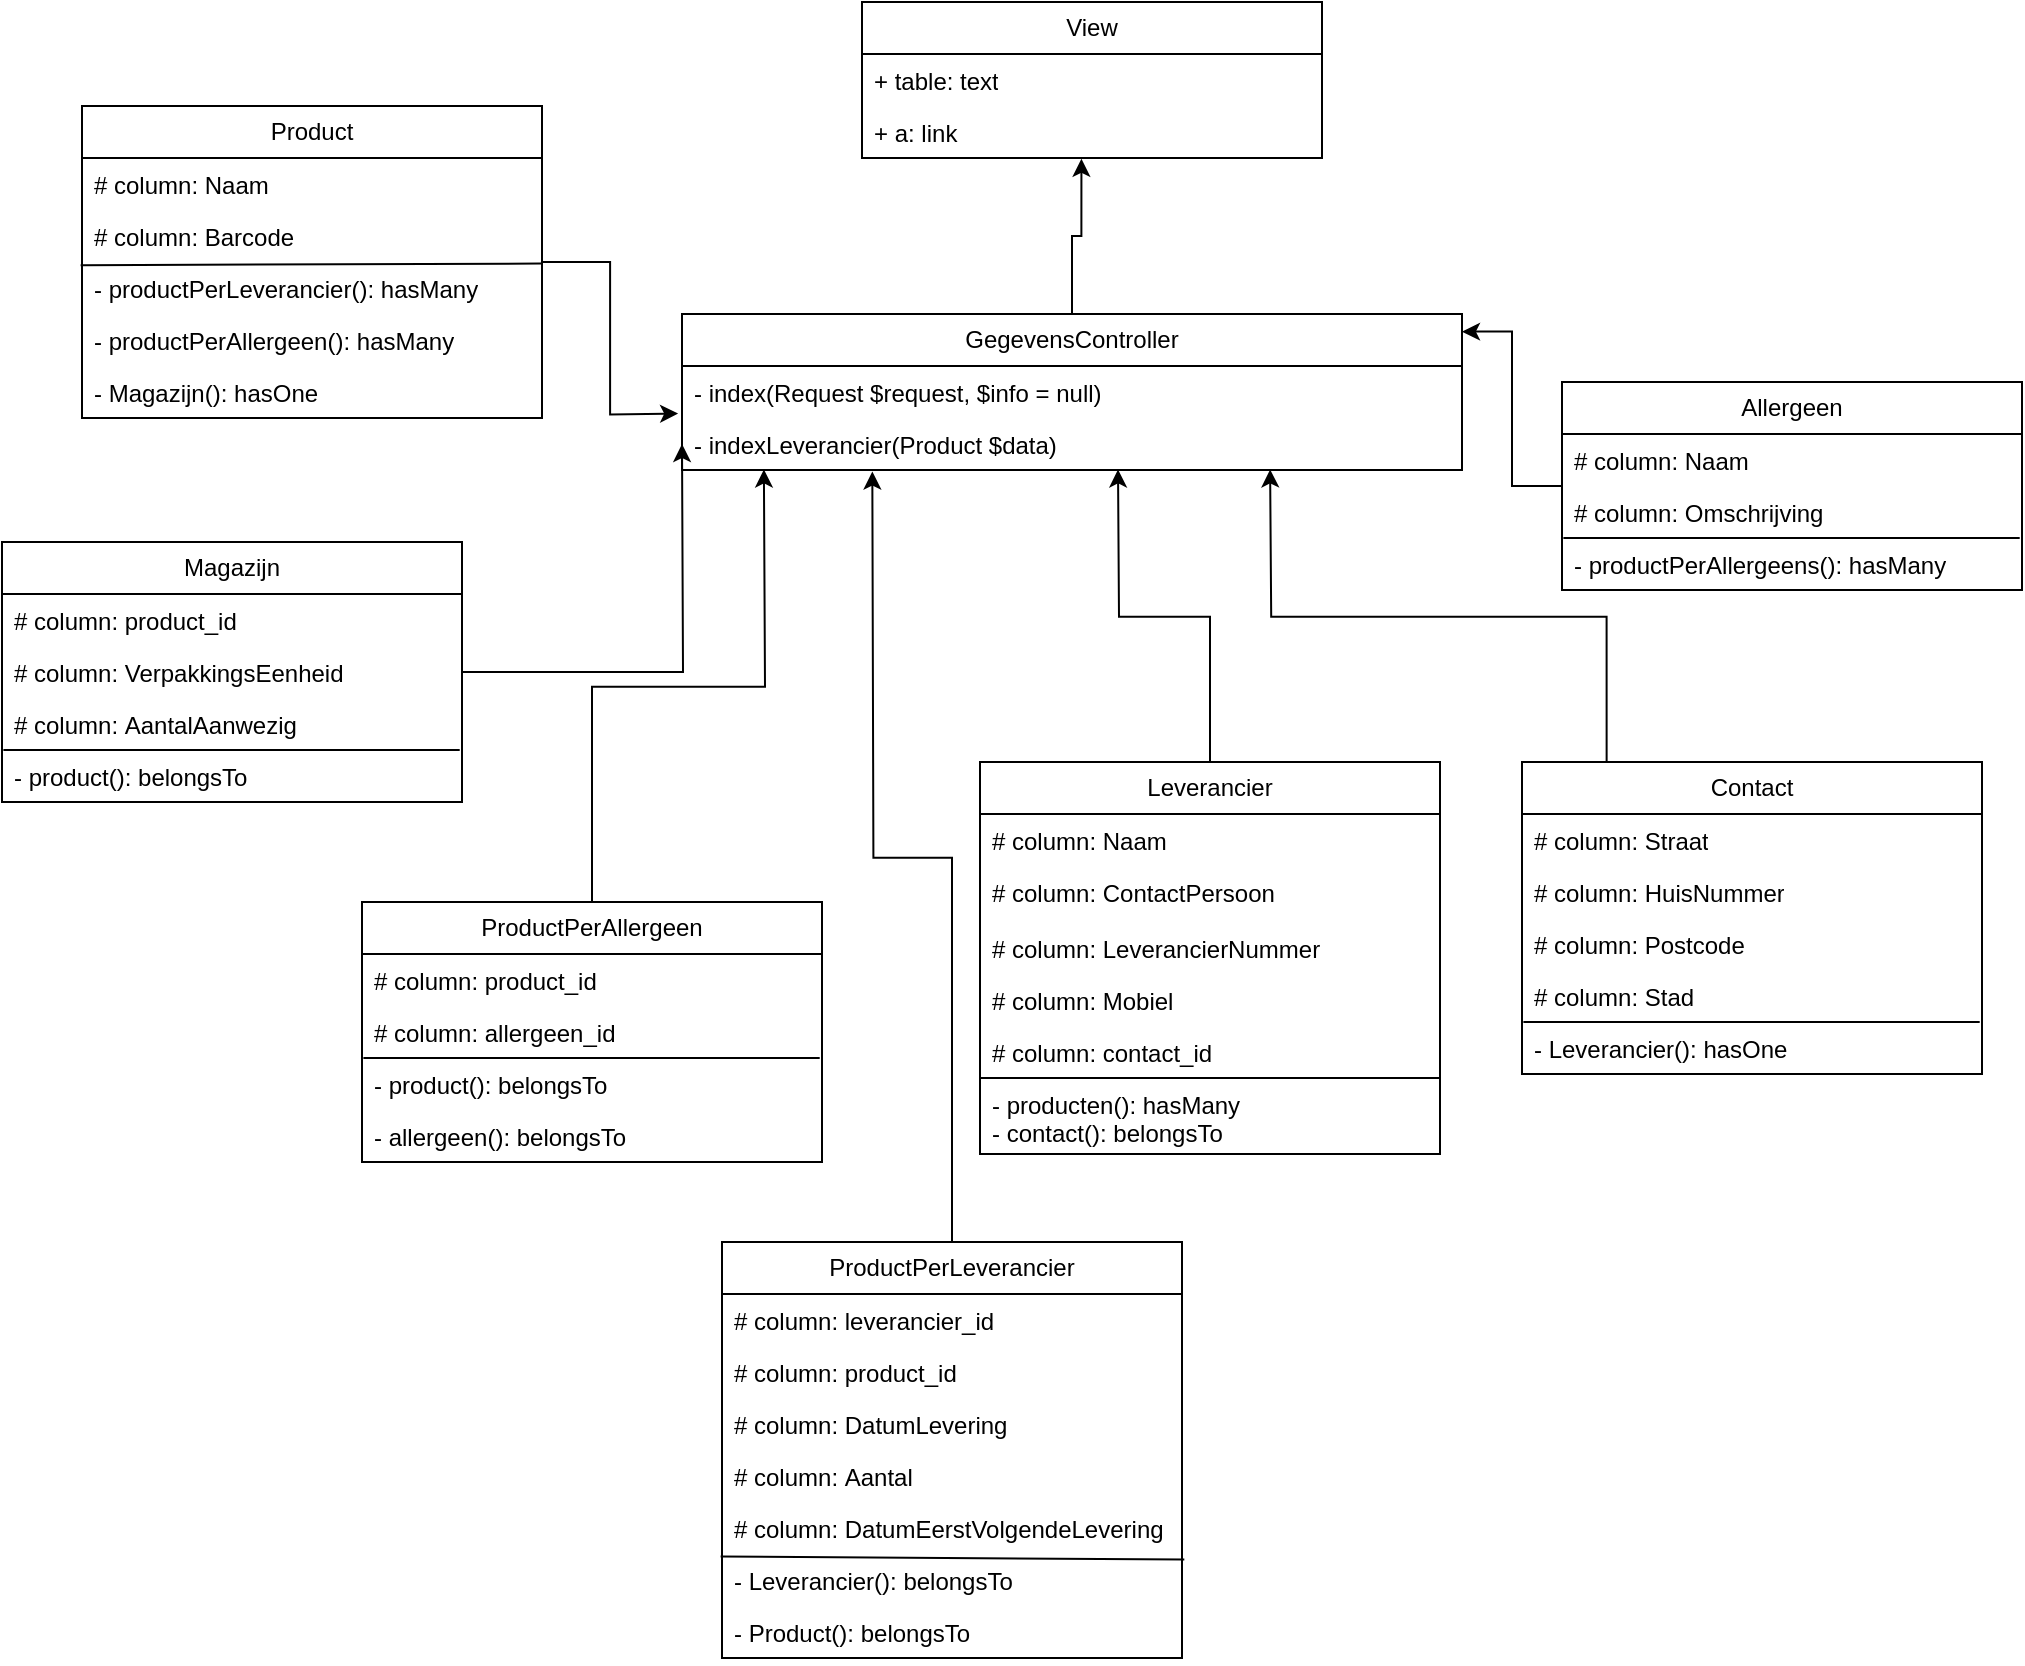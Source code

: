 <mxfile version="24.3.1" type="device">
  <diagram name="Pagina-1" id="fQ11FkxAPbvqYKmtSipG">
    <mxGraphModel dx="2053" dy="669" grid="1" gridSize="10" guides="1" tooltips="1" connect="1" arrows="1" fold="1" page="1" pageScale="1" pageWidth="827" pageHeight="1169" math="0" shadow="0">
      <root>
        <mxCell id="0" />
        <mxCell id="1" parent="0" />
        <mxCell id="WNB-Z4tBWGZf17d2bO29-22" value="Allergeen" style="swimlane;fontStyle=0;childLayout=stackLayout;horizontal=1;startSize=26;fillColor=none;horizontalStack=0;resizeParent=1;resizeParentMax=0;resizeLast=0;collapsible=1;marginBottom=0;whiteSpace=wrap;html=1;" parent="1" vertex="1">
          <mxGeometry x="590" y="330" width="230" height="104" as="geometry" />
        </mxCell>
        <mxCell id="WNB-Z4tBWGZf17d2bO29-23" value="# column: Naam" style="text;strokeColor=none;fillColor=none;align=left;verticalAlign=top;spacingLeft=4;spacingRight=4;overflow=hidden;rotatable=0;points=[[0,0.5],[1,0.5]];portConstraint=eastwest;whiteSpace=wrap;html=1;" parent="WNB-Z4tBWGZf17d2bO29-22" vertex="1">
          <mxGeometry y="26" width="230" height="26" as="geometry" />
        </mxCell>
        <mxCell id="WNB-Z4tBWGZf17d2bO29-24" value="# column: Omschrijving" style="text;strokeColor=none;fillColor=none;align=left;verticalAlign=top;spacingLeft=4;spacingRight=4;overflow=hidden;rotatable=0;points=[[0,0.5],[1,0.5]];portConstraint=eastwest;whiteSpace=wrap;html=1;" parent="WNB-Z4tBWGZf17d2bO29-22" vertex="1">
          <mxGeometry y="52" width="230" height="26" as="geometry" />
        </mxCell>
        <mxCell id="WNB-Z4tBWGZf17d2bO29-25" value="- productPerAllergeens(): hasMany" style="text;strokeColor=none;fillColor=none;align=left;verticalAlign=top;spacingLeft=4;spacingRight=4;overflow=hidden;rotatable=0;points=[[0,0.5],[1,0.5]];portConstraint=eastwest;whiteSpace=wrap;html=1;" parent="WNB-Z4tBWGZf17d2bO29-22" vertex="1">
          <mxGeometry y="78" width="230" height="26" as="geometry" />
        </mxCell>
        <mxCell id="WNB-Z4tBWGZf17d2bO29-128" value="" style="endArrow=none;html=1;rounded=0;entryX=0.995;entryY=0;entryDx=0;entryDy=0;entryPerimeter=0;exitX=0.003;exitY=0;exitDx=0;exitDy=0;exitPerimeter=0;" parent="WNB-Z4tBWGZf17d2bO29-22" source="WNB-Z4tBWGZf17d2bO29-25" target="WNB-Z4tBWGZf17d2bO29-25" edge="1">
          <mxGeometry width="50" height="50" relative="1" as="geometry">
            <mxPoint x="-100" y="180" as="sourcePoint" />
            <mxPoint x="-50" y="130" as="targetPoint" />
          </mxGeometry>
        </mxCell>
        <mxCell id="WNB-Z4tBWGZf17d2bO29-26" value="Leverancier" style="swimlane;fontStyle=0;childLayout=stackLayout;horizontal=1;startSize=26;fillColor=none;horizontalStack=0;resizeParent=1;resizeParentMax=0;resizeLast=0;collapsible=1;marginBottom=0;whiteSpace=wrap;html=1;" parent="1" vertex="1">
          <mxGeometry x="299" y="520" width="230" height="196" as="geometry">
            <mxRectangle x="490" y="200" width="100" height="30" as="alternateBounds" />
          </mxGeometry>
        </mxCell>
        <mxCell id="WNB-Z4tBWGZf17d2bO29-27" value="# column: Naam" style="text;strokeColor=none;fillColor=none;align=left;verticalAlign=top;spacingLeft=4;spacingRight=4;overflow=hidden;rotatable=0;points=[[0,0.5],[1,0.5]];portConstraint=eastwest;whiteSpace=wrap;html=1;" parent="WNB-Z4tBWGZf17d2bO29-26" vertex="1">
          <mxGeometry y="26" width="230" height="26" as="geometry" />
        </mxCell>
        <mxCell id="WNB-Z4tBWGZf17d2bO29-28" value="# column:&amp;nbsp;ContactPersoon" style="text;strokeColor=none;fillColor=none;align=left;verticalAlign=top;spacingLeft=4;spacingRight=4;overflow=hidden;rotatable=0;points=[[0,0.5],[1,0.5]];portConstraint=eastwest;whiteSpace=wrap;html=1;" parent="WNB-Z4tBWGZf17d2bO29-26" vertex="1">
          <mxGeometry y="52" width="230" height="28" as="geometry" />
        </mxCell>
        <mxCell id="WNB-Z4tBWGZf17d2bO29-69" value="# column:&amp;nbsp;LeverancierNummer" style="text;strokeColor=none;fillColor=none;align=left;verticalAlign=top;spacingLeft=4;spacingRight=4;overflow=hidden;rotatable=0;points=[[0,0.5],[1,0.5]];portConstraint=eastwest;whiteSpace=wrap;html=1;" parent="WNB-Z4tBWGZf17d2bO29-26" vertex="1">
          <mxGeometry y="80" width="230" height="26" as="geometry" />
        </mxCell>
        <mxCell id="WNB-Z4tBWGZf17d2bO29-70" value="# column:&amp;nbsp;Mobiel" style="text;strokeColor=none;fillColor=none;align=left;verticalAlign=top;spacingLeft=4;spacingRight=4;overflow=hidden;rotatable=0;points=[[0,0.5],[1,0.5]];portConstraint=eastwest;whiteSpace=wrap;html=1;" parent="WNB-Z4tBWGZf17d2bO29-26" vertex="1">
          <mxGeometry y="106" width="230" height="26" as="geometry" />
        </mxCell>
        <mxCell id="XSea6OqEM6iKWTTFGFrQ-8" value="# column: contact_id" style="text;strokeColor=none;fillColor=none;align=left;verticalAlign=top;spacingLeft=4;spacingRight=4;overflow=hidden;rotatable=0;points=[[0,0.5],[1,0.5]];portConstraint=eastwest;whiteSpace=wrap;html=1;" parent="WNB-Z4tBWGZf17d2bO29-26" vertex="1">
          <mxGeometry y="132" width="230" height="26" as="geometry" />
        </mxCell>
        <mxCell id="WNB-Z4tBWGZf17d2bO29-29" value="- producten(): hasMany&lt;div&gt;- contact(): belongsTo&lt;/div&gt;" style="text;strokeColor=none;fillColor=none;align=left;verticalAlign=top;spacingLeft=4;spacingRight=4;overflow=hidden;rotatable=0;points=[[0,0.5],[1,0.5]];portConstraint=eastwest;whiteSpace=wrap;html=1;" parent="WNB-Z4tBWGZf17d2bO29-26" vertex="1">
          <mxGeometry y="158" width="230" height="38" as="geometry" />
        </mxCell>
        <mxCell id="WNB-Z4tBWGZf17d2bO29-127" value="" style="endArrow=none;html=1;rounded=0;entryX=1.002;entryY=0;entryDx=0;entryDy=0;entryPerimeter=0;exitX=0;exitY=0;exitDx=0;exitDy=0;exitPerimeter=0;" parent="WNB-Z4tBWGZf17d2bO29-26" source="WNB-Z4tBWGZf17d2bO29-29" target="WNB-Z4tBWGZf17d2bO29-29" edge="1">
          <mxGeometry width="50" height="50" relative="1" as="geometry">
            <mxPoint x="-100" y="210" as="sourcePoint" />
            <mxPoint x="-50" y="160" as="targetPoint" />
          </mxGeometry>
        </mxCell>
        <mxCell id="WNB-Z4tBWGZf17d2bO29-31" value="Magazijn" style="swimlane;fontStyle=0;childLayout=stackLayout;horizontal=1;startSize=26;fillColor=none;horizontalStack=0;resizeParent=1;resizeParentMax=0;resizeLast=0;collapsible=1;marginBottom=0;whiteSpace=wrap;html=1;" parent="1" vertex="1">
          <mxGeometry x="-190" y="410" width="230" height="130" as="geometry" />
        </mxCell>
        <mxCell id="WNB-Z4tBWGZf17d2bO29-32" value="# column: product_id" style="text;strokeColor=none;fillColor=none;align=left;verticalAlign=top;spacingLeft=4;spacingRight=4;overflow=hidden;rotatable=0;points=[[0,0.5],[1,0.5]];portConstraint=eastwest;whiteSpace=wrap;html=1;" parent="WNB-Z4tBWGZf17d2bO29-31" vertex="1">
          <mxGeometry y="26" width="230" height="26" as="geometry" />
        </mxCell>
        <mxCell id="WNB-Z4tBWGZf17d2bO29-71" value="# column:&amp;nbsp;VerpakkingsEenheid" style="text;strokeColor=none;fillColor=none;align=left;verticalAlign=top;spacingLeft=4;spacingRight=4;overflow=hidden;rotatable=0;points=[[0,0.5],[1,0.5]];portConstraint=eastwest;whiteSpace=wrap;html=1;" parent="WNB-Z4tBWGZf17d2bO29-31" vertex="1">
          <mxGeometry y="52" width="230" height="26" as="geometry" />
        </mxCell>
        <mxCell id="WNB-Z4tBWGZf17d2bO29-72" value="# column:&amp;nbsp;AantalAanwezig" style="text;strokeColor=none;fillColor=none;align=left;verticalAlign=top;spacingLeft=4;spacingRight=4;overflow=hidden;rotatable=0;points=[[0,0.5],[1,0.5]];portConstraint=eastwest;whiteSpace=wrap;html=1;" parent="WNB-Z4tBWGZf17d2bO29-31" vertex="1">
          <mxGeometry y="78" width="230" height="26" as="geometry" />
        </mxCell>
        <mxCell id="WNB-Z4tBWGZf17d2bO29-82" value="- product(): belongsTo" style="text;strokeColor=none;fillColor=none;align=left;verticalAlign=top;spacingLeft=4;spacingRight=4;overflow=hidden;rotatable=0;points=[[0,0.5],[1,0.5]];portConstraint=eastwest;whiteSpace=wrap;html=1;" parent="WNB-Z4tBWGZf17d2bO29-31" vertex="1">
          <mxGeometry y="104" width="230" height="26" as="geometry" />
        </mxCell>
        <mxCell id="WNB-Z4tBWGZf17d2bO29-126" value="" style="endArrow=none;html=1;rounded=0;entryX=0.995;entryY=0;entryDx=0;entryDy=0;entryPerimeter=0;exitX=0.003;exitY=0;exitDx=0;exitDy=0;exitPerimeter=0;" parent="WNB-Z4tBWGZf17d2bO29-31" source="WNB-Z4tBWGZf17d2bO29-82" target="WNB-Z4tBWGZf17d2bO29-82" edge="1">
          <mxGeometry width="50" height="50" relative="1" as="geometry">
            <mxPoint x="-100" y="70" as="sourcePoint" />
            <mxPoint x="-50" y="20" as="targetPoint" />
          </mxGeometry>
        </mxCell>
        <mxCell id="WNB-Z4tBWGZf17d2bO29-36" value="View" style="swimlane;fontStyle=0;childLayout=stackLayout;horizontal=1;startSize=26;fillColor=none;horizontalStack=0;resizeParent=1;resizeParentMax=0;resizeLast=0;collapsible=1;marginBottom=0;whiteSpace=wrap;html=1;" parent="1" vertex="1">
          <mxGeometry x="240" y="140" width="230" height="78" as="geometry" />
        </mxCell>
        <mxCell id="WNB-Z4tBWGZf17d2bO29-37" value="+ table: text" style="text;strokeColor=none;fillColor=none;align=left;verticalAlign=top;spacingLeft=4;spacingRight=4;overflow=hidden;rotatable=0;points=[[0,0.5],[1,0.5]];portConstraint=eastwest;whiteSpace=wrap;html=1;" parent="WNB-Z4tBWGZf17d2bO29-36" vertex="1">
          <mxGeometry y="26" width="230" height="26" as="geometry" />
        </mxCell>
        <mxCell id="WNB-Z4tBWGZf17d2bO29-132" value="+ a: link" style="text;strokeColor=none;fillColor=none;align=left;verticalAlign=top;spacingLeft=4;spacingRight=4;overflow=hidden;rotatable=0;points=[[0,0.5],[1,0.5]];portConstraint=eastwest;whiteSpace=wrap;html=1;" parent="WNB-Z4tBWGZf17d2bO29-36" vertex="1">
          <mxGeometry y="52" width="230" height="26" as="geometry" />
        </mxCell>
        <mxCell id="WNB-Z4tBWGZf17d2bO29-53" value="Product" style="swimlane;fontStyle=0;childLayout=stackLayout;horizontal=1;startSize=26;fillColor=none;horizontalStack=0;resizeParent=1;resizeParentMax=0;resizeLast=0;collapsible=1;marginBottom=0;whiteSpace=wrap;html=1;" parent="1" vertex="1">
          <mxGeometry x="-150" y="192" width="230" height="156" as="geometry" />
        </mxCell>
        <mxCell id="WNB-Z4tBWGZf17d2bO29-54" value="# column:&amp;nbsp;Naam" style="text;strokeColor=none;fillColor=none;align=left;verticalAlign=top;spacingLeft=4;spacingRight=4;overflow=hidden;rotatable=0;points=[[0,0.5],[1,0.5]];portConstraint=eastwest;whiteSpace=wrap;html=1;" parent="WNB-Z4tBWGZf17d2bO29-53" vertex="1">
          <mxGeometry y="26" width="230" height="26" as="geometry" />
        </mxCell>
        <mxCell id="WNB-Z4tBWGZf17d2bO29-73" value="# column:&amp;nbsp;Barcode" style="text;strokeColor=none;fillColor=none;align=left;verticalAlign=top;spacingLeft=4;spacingRight=4;overflow=hidden;rotatable=0;points=[[0,0.5],[1,0.5]];portConstraint=eastwest;whiteSpace=wrap;html=1;" parent="WNB-Z4tBWGZf17d2bO29-53" vertex="1">
          <mxGeometry y="52" width="230" height="26" as="geometry" />
        </mxCell>
        <mxCell id="WNB-Z4tBWGZf17d2bO29-83" value="- productPerLeverancier(): hasMany" style="text;strokeColor=none;fillColor=none;align=left;verticalAlign=top;spacingLeft=4;spacingRight=4;overflow=hidden;rotatable=0;points=[[0,0.5],[1,0.5]];portConstraint=eastwest;whiteSpace=wrap;html=1;" parent="WNB-Z4tBWGZf17d2bO29-53" vertex="1">
          <mxGeometry y="78" width="230" height="26" as="geometry" />
        </mxCell>
        <mxCell id="WNB-Z4tBWGZf17d2bO29-84" value="- productPerAllergeen(): hasMany" style="text;strokeColor=none;fillColor=none;align=left;verticalAlign=top;spacingLeft=4;spacingRight=4;overflow=hidden;rotatable=0;points=[[0,0.5],[1,0.5]];portConstraint=eastwest;whiteSpace=wrap;html=1;" parent="WNB-Z4tBWGZf17d2bO29-53" vertex="1">
          <mxGeometry y="104" width="230" height="26" as="geometry" />
        </mxCell>
        <mxCell id="WNB-Z4tBWGZf17d2bO29-85" value="- Magazijn(): hasOne" style="text;strokeColor=none;fillColor=none;align=left;verticalAlign=top;spacingLeft=4;spacingRight=4;overflow=hidden;rotatable=0;points=[[0,0.5],[1,0.5]];portConstraint=eastwest;whiteSpace=wrap;html=1;" parent="WNB-Z4tBWGZf17d2bO29-53" vertex="1">
          <mxGeometry y="130" width="230" height="26" as="geometry" />
        </mxCell>
        <mxCell id="WNB-Z4tBWGZf17d2bO29-125" value="" style="endArrow=none;html=1;rounded=0;entryX=0.998;entryY=0.031;entryDx=0;entryDy=0;entryPerimeter=0;exitX=-0.003;exitY=1.062;exitDx=0;exitDy=0;exitPerimeter=0;" parent="WNB-Z4tBWGZf17d2bO29-53" source="WNB-Z4tBWGZf17d2bO29-73" target="WNB-Z4tBWGZf17d2bO29-83" edge="1">
          <mxGeometry width="50" height="50" relative="1" as="geometry">
            <mxPoint x="-30" y="50" as="sourcePoint" />
            <mxPoint x="-60" y="120" as="targetPoint" />
          </mxGeometry>
        </mxCell>
        <mxCell id="WNB-Z4tBWGZf17d2bO29-62" value="ProductPerLeverancier" style="swimlane;fontStyle=0;childLayout=stackLayout;horizontal=1;startSize=26;fillColor=none;horizontalStack=0;resizeParent=1;resizeParentMax=0;resizeLast=0;collapsible=1;marginBottom=0;whiteSpace=wrap;html=1;" parent="1" vertex="1">
          <mxGeometry x="170" y="760" width="230" height="208" as="geometry">
            <mxRectangle x="560" y="840" width="160" height="30" as="alternateBounds" />
          </mxGeometry>
        </mxCell>
        <mxCell id="XSea6OqEM6iKWTTFGFrQ-18" value="# column:&amp;nbsp;leverancier_id" style="text;strokeColor=none;fillColor=none;align=left;verticalAlign=top;spacingLeft=4;spacingRight=4;overflow=hidden;rotatable=0;points=[[0,0.5],[1,0.5]];portConstraint=eastwest;whiteSpace=wrap;html=1;" parent="WNB-Z4tBWGZf17d2bO29-62" vertex="1">
          <mxGeometry y="26" width="230" height="26" as="geometry" />
        </mxCell>
        <mxCell id="XSea6OqEM6iKWTTFGFrQ-19" value="# column:&amp;nbsp;product_id" style="text;strokeColor=none;fillColor=none;align=left;verticalAlign=top;spacingLeft=4;spacingRight=4;overflow=hidden;rotatable=0;points=[[0,0.5],[1,0.5]];portConstraint=eastwest;whiteSpace=wrap;html=1;" parent="WNB-Z4tBWGZf17d2bO29-62" vertex="1">
          <mxGeometry y="52" width="230" height="26" as="geometry" />
        </mxCell>
        <mxCell id="WNB-Z4tBWGZf17d2bO29-87" value="# column:&amp;nbsp;DatumLevering" style="text;strokeColor=none;fillColor=none;align=left;verticalAlign=top;spacingLeft=4;spacingRight=4;overflow=hidden;rotatable=0;points=[[0,0.5],[1,0.5]];portConstraint=eastwest;whiteSpace=wrap;html=1;" parent="WNB-Z4tBWGZf17d2bO29-62" vertex="1">
          <mxGeometry y="78" width="230" height="26" as="geometry" />
        </mxCell>
        <mxCell id="WNB-Z4tBWGZf17d2bO29-89" value="# column:&amp;nbsp;Aantal" style="text;strokeColor=none;fillColor=none;align=left;verticalAlign=top;spacingLeft=4;spacingRight=4;overflow=hidden;rotatable=0;points=[[0,0.5],[1,0.5]];portConstraint=eastwest;whiteSpace=wrap;html=1;" parent="WNB-Z4tBWGZf17d2bO29-62" vertex="1">
          <mxGeometry y="104" width="230" height="26" as="geometry" />
        </mxCell>
        <mxCell id="WNB-Z4tBWGZf17d2bO29-92" value="# column:&amp;nbsp;DatumEerstVolgendeLevering" style="text;strokeColor=none;fillColor=none;align=left;verticalAlign=top;spacingLeft=4;spacingRight=4;overflow=hidden;rotatable=0;points=[[0,0.5],[1,0.5]];portConstraint=eastwest;whiteSpace=wrap;html=1;glass=1;" parent="WNB-Z4tBWGZf17d2bO29-62" vertex="1">
          <mxGeometry y="130" width="230" height="26" as="geometry" />
        </mxCell>
        <mxCell id="WNB-Z4tBWGZf17d2bO29-91" value="- Leverancier(): belongsTo" style="text;strokeColor=none;fillColor=none;align=left;verticalAlign=top;spacingLeft=4;spacingRight=4;overflow=hidden;rotatable=0;points=[[0,0.5],[1,0.5]];portConstraint=eastwest;whiteSpace=wrap;html=1;" parent="WNB-Z4tBWGZf17d2bO29-62" vertex="1">
          <mxGeometry y="156" width="230" height="26" as="geometry" />
        </mxCell>
        <mxCell id="WNB-Z4tBWGZf17d2bO29-90" value="- Product(): belongsTo" style="text;strokeColor=none;fillColor=none;align=left;verticalAlign=top;spacingLeft=4;spacingRight=4;overflow=hidden;rotatable=0;points=[[0,0.5],[1,0.5]];portConstraint=eastwest;whiteSpace=wrap;html=1;" parent="WNB-Z4tBWGZf17d2bO29-62" vertex="1">
          <mxGeometry y="182" width="230" height="26" as="geometry" />
        </mxCell>
        <mxCell id="WNB-Z4tBWGZf17d2bO29-124" value="" style="endArrow=none;html=1;rounded=0;exitX=-0.003;exitY=0.046;exitDx=0;exitDy=0;exitPerimeter=0;entryX=1.005;entryY=0.108;entryDx=0;entryDy=0;entryPerimeter=0;" parent="WNB-Z4tBWGZf17d2bO29-62" source="WNB-Z4tBWGZf17d2bO29-91" target="WNB-Z4tBWGZf17d2bO29-91" edge="1">
          <mxGeometry width="50" height="50" relative="1" as="geometry">
            <mxPoint x="-100" y="-30" as="sourcePoint" />
            <mxPoint x="250" y="80" as="targetPoint" />
          </mxGeometry>
        </mxCell>
        <mxCell id="WNB-Z4tBWGZf17d2bO29-93" value="GegevensController" style="swimlane;fontStyle=0;childLayout=stackLayout;horizontal=1;startSize=26;fillColor=none;horizontalStack=0;resizeParent=1;resizeParentMax=0;resizeLast=0;collapsible=1;marginBottom=0;whiteSpace=wrap;html=1;" parent="1" vertex="1">
          <mxGeometry x="150" y="296" width="390" height="78" as="geometry" />
        </mxCell>
        <mxCell id="WNB-Z4tBWGZf17d2bO29-94" value="- index(Request $request, $info = null)" style="text;strokeColor=none;fillColor=none;align=left;verticalAlign=top;spacingLeft=4;spacingRight=4;overflow=hidden;rotatable=0;points=[[0,0.5],[1,0.5]];portConstraint=eastwest;whiteSpace=wrap;html=1;" parent="WNB-Z4tBWGZf17d2bO29-93" vertex="1">
          <mxGeometry y="26" width="390" height="26" as="geometry" />
        </mxCell>
        <mxCell id="x8OqC3AYufRoVo5BUBWE-2" value="- indexLeverancier(Product $data)" style="text;strokeColor=none;fillColor=none;align=left;verticalAlign=top;spacingLeft=4;spacingRight=4;overflow=hidden;rotatable=0;points=[[0,0.5],[1,0.5]];portConstraint=eastwest;whiteSpace=wrap;html=1;" vertex="1" parent="WNB-Z4tBWGZf17d2bO29-93">
          <mxGeometry y="52" width="390" height="26" as="geometry" />
        </mxCell>
        <mxCell id="XSea6OqEM6iKWTTFGFrQ-1" value="Contact" style="swimlane;fontStyle=0;childLayout=stackLayout;horizontal=1;startSize=26;fillColor=none;horizontalStack=0;resizeParent=1;resizeParentMax=0;resizeLast=0;collapsible=1;marginBottom=0;whiteSpace=wrap;html=1;" parent="1" vertex="1">
          <mxGeometry x="570" y="520" width="230" height="156" as="geometry" />
        </mxCell>
        <mxCell id="XSea6OqEM6iKWTTFGFrQ-2" value="# column: Straat" style="text;strokeColor=none;fillColor=none;align=left;verticalAlign=top;spacingLeft=4;spacingRight=4;overflow=hidden;rotatable=0;points=[[0,0.5],[1,0.5]];portConstraint=eastwest;whiteSpace=wrap;html=1;" parent="XSea6OqEM6iKWTTFGFrQ-1" vertex="1">
          <mxGeometry y="26" width="230" height="26" as="geometry" />
        </mxCell>
        <mxCell id="XSea6OqEM6iKWTTFGFrQ-3" value="# column: HuisNummer" style="text;strokeColor=none;fillColor=none;align=left;verticalAlign=top;spacingLeft=4;spacingRight=4;overflow=hidden;rotatable=0;points=[[0,0.5],[1,0.5]];portConstraint=eastwest;whiteSpace=wrap;html=1;" parent="XSea6OqEM6iKWTTFGFrQ-1" vertex="1">
          <mxGeometry y="52" width="230" height="26" as="geometry" />
        </mxCell>
        <mxCell id="XSea6OqEM6iKWTTFGFrQ-7" value="# column: Postcode" style="text;strokeColor=none;fillColor=none;align=left;verticalAlign=top;spacingLeft=4;spacingRight=4;overflow=hidden;rotatable=0;points=[[0,0.5],[1,0.5]];portConstraint=eastwest;whiteSpace=wrap;html=1;" parent="XSea6OqEM6iKWTTFGFrQ-1" vertex="1">
          <mxGeometry y="78" width="230" height="26" as="geometry" />
        </mxCell>
        <mxCell id="XSea6OqEM6iKWTTFGFrQ-6" value="# column: Stad" style="text;strokeColor=none;fillColor=none;align=left;verticalAlign=top;spacingLeft=4;spacingRight=4;overflow=hidden;rotatable=0;points=[[0,0.5],[1,0.5]];portConstraint=eastwest;whiteSpace=wrap;html=1;" parent="XSea6OqEM6iKWTTFGFrQ-1" vertex="1">
          <mxGeometry y="104" width="230" height="26" as="geometry" />
        </mxCell>
        <mxCell id="XSea6OqEM6iKWTTFGFrQ-4" value="- Leverancier(): hasOne" style="text;strokeColor=none;fillColor=none;align=left;verticalAlign=top;spacingLeft=4;spacingRight=4;overflow=hidden;rotatable=0;points=[[0,0.5],[1,0.5]];portConstraint=eastwest;whiteSpace=wrap;html=1;" parent="XSea6OqEM6iKWTTFGFrQ-1" vertex="1">
          <mxGeometry y="130" width="230" height="26" as="geometry" />
        </mxCell>
        <mxCell id="XSea6OqEM6iKWTTFGFrQ-5" value="" style="endArrow=none;html=1;rounded=0;entryX=0.995;entryY=0;entryDx=0;entryDy=0;entryPerimeter=0;exitX=0.003;exitY=0;exitDx=0;exitDy=0;exitPerimeter=0;" parent="XSea6OqEM6iKWTTFGFrQ-1" source="XSea6OqEM6iKWTTFGFrQ-4" target="XSea6OqEM6iKWTTFGFrQ-4" edge="1">
          <mxGeometry width="50" height="50" relative="1" as="geometry">
            <mxPoint x="-100" y="180" as="sourcePoint" />
            <mxPoint x="-50" y="130" as="targetPoint" />
          </mxGeometry>
        </mxCell>
        <mxCell id="XSea6OqEM6iKWTTFGFrQ-12" value="ProductPerAllergeen" style="swimlane;fontStyle=0;childLayout=stackLayout;horizontal=1;startSize=26;fillColor=none;horizontalStack=0;resizeParent=1;resizeParentMax=0;resizeLast=0;collapsible=1;marginBottom=0;whiteSpace=wrap;html=1;" parent="1" vertex="1">
          <mxGeometry x="-10" y="590" width="230" height="130" as="geometry" />
        </mxCell>
        <mxCell id="XSea6OqEM6iKWTTFGFrQ-13" value="# column: product_id" style="text;strokeColor=none;fillColor=none;align=left;verticalAlign=top;spacingLeft=4;spacingRight=4;overflow=hidden;rotatable=0;points=[[0,0.5],[1,0.5]];portConstraint=eastwest;whiteSpace=wrap;html=1;" parent="XSea6OqEM6iKWTTFGFrQ-12" vertex="1">
          <mxGeometry y="26" width="230" height="26" as="geometry" />
        </mxCell>
        <mxCell id="XSea6OqEM6iKWTTFGFrQ-14" value="# column:&amp;nbsp;allergeen_id" style="text;strokeColor=none;fillColor=none;align=left;verticalAlign=top;spacingLeft=4;spacingRight=4;overflow=hidden;rotatable=0;points=[[0,0.5],[1,0.5]];portConstraint=eastwest;whiteSpace=wrap;html=1;" parent="XSea6OqEM6iKWTTFGFrQ-12" vertex="1">
          <mxGeometry y="52" width="230" height="26" as="geometry" />
        </mxCell>
        <mxCell id="XSea6OqEM6iKWTTFGFrQ-16" value="- product(): belongsTo" style="text;strokeColor=none;fillColor=none;align=left;verticalAlign=top;spacingLeft=4;spacingRight=4;overflow=hidden;rotatable=0;points=[[0,0.5],[1,0.5]];portConstraint=eastwest;whiteSpace=wrap;html=1;" parent="XSea6OqEM6iKWTTFGFrQ-12" vertex="1">
          <mxGeometry y="78" width="230" height="26" as="geometry" />
        </mxCell>
        <mxCell id="XSea6OqEM6iKWTTFGFrQ-17" value="" style="endArrow=none;html=1;rounded=0;entryX=0.995;entryY=0;entryDx=0;entryDy=0;entryPerimeter=0;exitX=0.003;exitY=0;exitDx=0;exitDy=0;exitPerimeter=0;" parent="XSea6OqEM6iKWTTFGFrQ-12" source="XSea6OqEM6iKWTTFGFrQ-16" target="XSea6OqEM6iKWTTFGFrQ-16" edge="1">
          <mxGeometry width="50" height="50" relative="1" as="geometry">
            <mxPoint x="-100" y="70" as="sourcePoint" />
            <mxPoint x="-50" y="20" as="targetPoint" />
          </mxGeometry>
        </mxCell>
        <mxCell id="WNB-Z4tBWGZf17d2bO29-88" value="- allergeen(): belongsTo" style="text;strokeColor=none;fillColor=none;align=left;verticalAlign=top;spacingLeft=4;spacingRight=4;overflow=hidden;rotatable=0;points=[[0,0.5],[1,0.5]];portConstraint=eastwest;whiteSpace=wrap;html=1;" parent="XSea6OqEM6iKWTTFGFrQ-12" vertex="1">
          <mxGeometry y="104" width="230" height="26" as="geometry" />
        </mxCell>
        <mxCell id="XSea6OqEM6iKWTTFGFrQ-21" style="edgeStyle=orthogonalEdgeStyle;rounded=0;orthogonalLoop=1;jettySize=auto;html=1;entryX=0.244;entryY=1.029;entryDx=0;entryDy=0;entryPerimeter=0;" parent="1" source="WNB-Z4tBWGZf17d2bO29-62" edge="1">
          <mxGeometry relative="1" as="geometry">
            <mxPoint x="245.16" y="374.754" as="targetPoint" />
          </mxGeometry>
        </mxCell>
        <mxCell id="XSea6OqEM6iKWTTFGFrQ-22" style="edgeStyle=orthogonalEdgeStyle;rounded=0;orthogonalLoop=1;jettySize=auto;html=1;entryX=0.559;entryY=0.99;entryDx=0;entryDy=0;entryPerimeter=0;" parent="1" source="WNB-Z4tBWGZf17d2bO29-26" edge="1">
          <mxGeometry relative="1" as="geometry">
            <mxPoint x="368.01" y="373.74" as="targetPoint" />
          </mxGeometry>
        </mxCell>
        <mxCell id="XSea6OqEM6iKWTTFGFrQ-23" style="edgeStyle=orthogonalEdgeStyle;rounded=0;orthogonalLoop=1;jettySize=auto;html=1;entryX=0.754;entryY=0.99;entryDx=0;entryDy=0;entryPerimeter=0;exitX=0.184;exitY=0.003;exitDx=0;exitDy=0;exitPerimeter=0;" parent="1" source="XSea6OqEM6iKWTTFGFrQ-1" edge="1">
          <mxGeometry relative="1" as="geometry">
            <mxPoint x="444.06" y="373.74" as="targetPoint" />
          </mxGeometry>
        </mxCell>
        <mxCell id="XSea6OqEM6iKWTTFGFrQ-24" style="edgeStyle=orthogonalEdgeStyle;rounded=0;orthogonalLoop=1;jettySize=auto;html=1;entryX=1;entryY=0.113;entryDx=0;entryDy=0;entryPerimeter=0;" parent="1" source="WNB-Z4tBWGZf17d2bO29-22" target="WNB-Z4tBWGZf17d2bO29-93" edge="1">
          <mxGeometry relative="1" as="geometry" />
        </mxCell>
        <mxCell id="XSea6OqEM6iKWTTFGFrQ-25" style="edgeStyle=orthogonalEdgeStyle;rounded=0;orthogonalLoop=1;jettySize=auto;html=1;entryX=0.105;entryY=0.99;entryDx=0;entryDy=0;entryPerimeter=0;" parent="1" source="XSea6OqEM6iKWTTFGFrQ-12" edge="1">
          <mxGeometry relative="1" as="geometry">
            <mxPoint x="190.95" y="373.74" as="targetPoint" />
          </mxGeometry>
        </mxCell>
        <mxCell id="XSea6OqEM6iKWTTFGFrQ-26" style="edgeStyle=orthogonalEdgeStyle;rounded=0;orthogonalLoop=1;jettySize=auto;html=1;entryX=0;entryY=0.5;entryDx=0;entryDy=0;" parent="1" source="WNB-Z4tBWGZf17d2bO29-31" edge="1">
          <mxGeometry relative="1" as="geometry">
            <mxPoint x="150" y="361" as="targetPoint" />
          </mxGeometry>
        </mxCell>
        <mxCell id="XSea6OqEM6iKWTTFGFrQ-27" style="edgeStyle=orthogonalEdgeStyle;rounded=0;orthogonalLoop=1;jettySize=auto;html=1;entryX=-0.005;entryY=-0.087;entryDx=0;entryDy=0;entryPerimeter=0;" parent="1" source="WNB-Z4tBWGZf17d2bO29-53" edge="1">
          <mxGeometry relative="1" as="geometry">
            <mxPoint x="148.05" y="345.738" as="targetPoint" />
          </mxGeometry>
        </mxCell>
        <mxCell id="x8OqC3AYufRoVo5BUBWE-1" style="edgeStyle=orthogonalEdgeStyle;rounded=0;orthogonalLoop=1;jettySize=auto;html=1;entryX=0.477;entryY=1.016;entryDx=0;entryDy=0;entryPerimeter=0;" edge="1" parent="1" source="WNB-Z4tBWGZf17d2bO29-93" target="WNB-Z4tBWGZf17d2bO29-132">
          <mxGeometry relative="1" as="geometry" />
        </mxCell>
      </root>
    </mxGraphModel>
  </diagram>
</mxfile>
